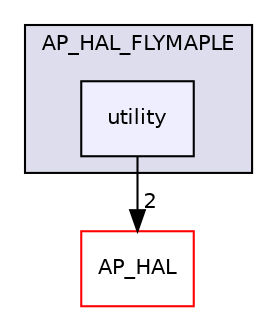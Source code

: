 digraph "libraries/AP_HAL_FLYMAPLE/utility" {
  compound=true
  node [ fontsize="10", fontname="Helvetica"];
  edge [ labelfontsize="10", labelfontname="Helvetica"];
  subgraph clusterdir_27aac1b292e2310d4a0e80f286dc9b56 {
    graph [ bgcolor="#ddddee", pencolor="black", label="AP_HAL_FLYMAPLE" fontname="Helvetica", fontsize="10", URL="dir_27aac1b292e2310d4a0e80f286dc9b56.html"]
  dir_bf1b65c85ef058366d2e88f1163975d3 [shape=box, label="utility", style="filled", fillcolor="#eeeeff", pencolor="black", URL="dir_bf1b65c85ef058366d2e88f1163975d3.html"];
  }
  dir_1cbc10423b2512b31103883361e0123b [shape=box label="AP_HAL" fillcolor="white" style="filled" color="red" URL="dir_1cbc10423b2512b31103883361e0123b.html"];
  dir_bf1b65c85ef058366d2e88f1163975d3->dir_1cbc10423b2512b31103883361e0123b [headlabel="2", labeldistance=1.5 headhref="dir_000097_000044.html"];
}
